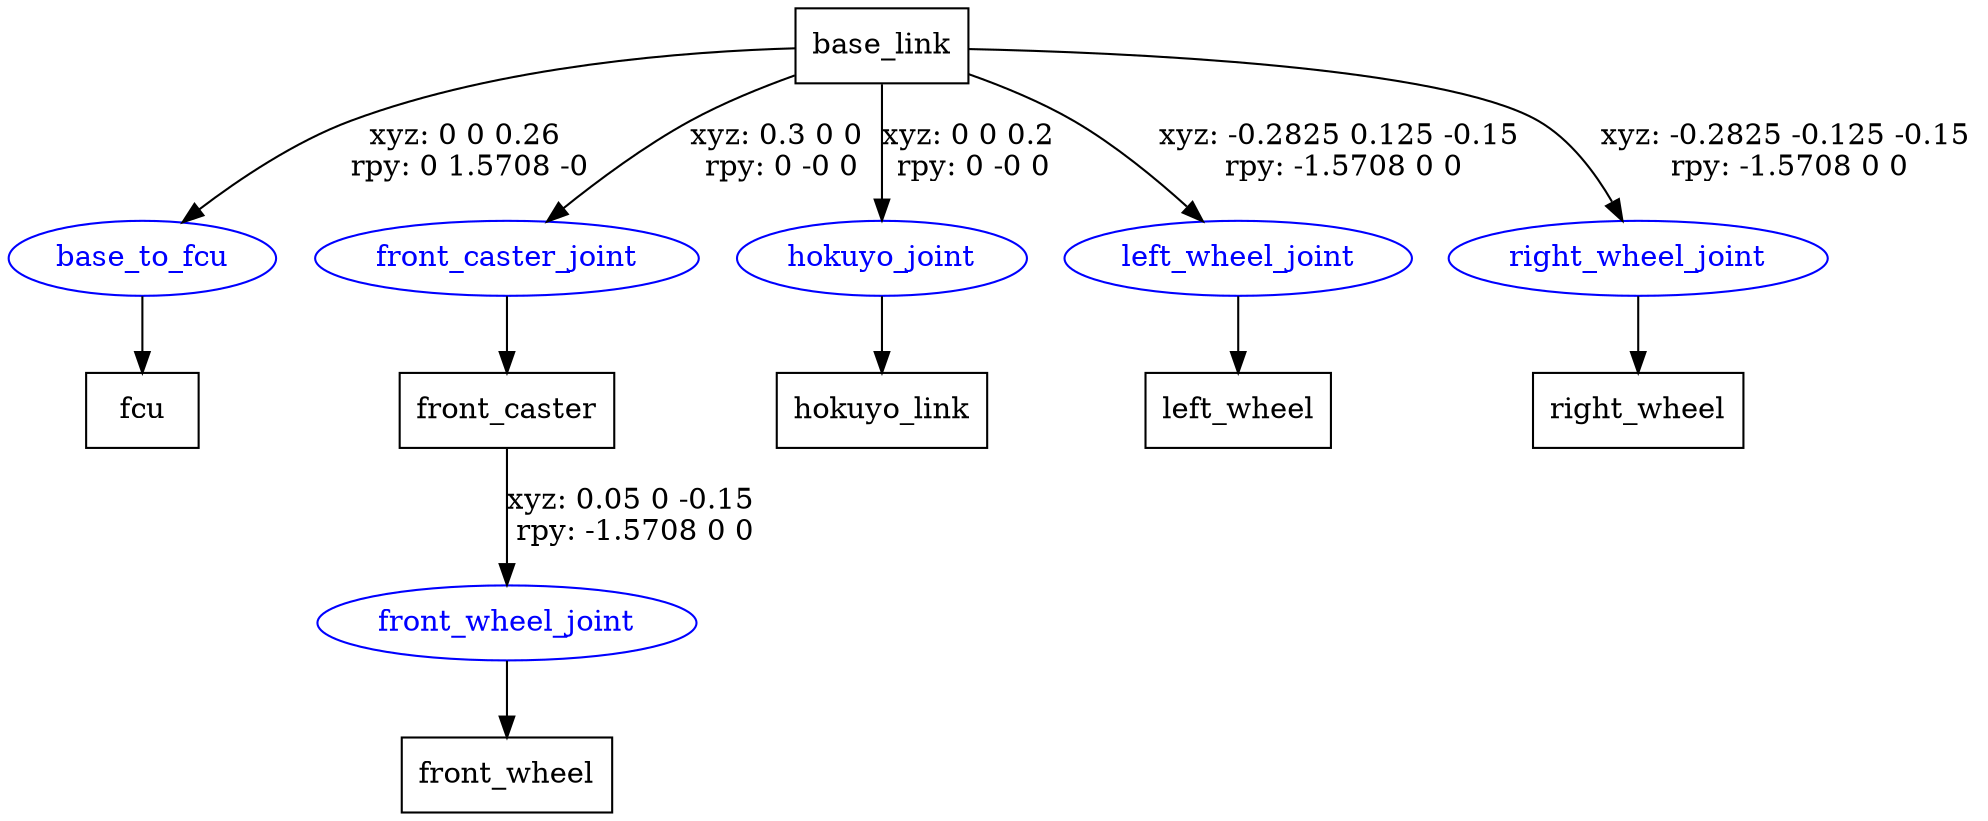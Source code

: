 digraph G {
node [shape=box];
"base_link" [label="base_link"];
"fcu" [label="fcu"];
"front_caster" [label="front_caster"];
"front_wheel" [label="front_wheel"];
"hokuyo_link" [label="hokuyo_link"];
"left_wheel" [label="left_wheel"];
"right_wheel" [label="right_wheel"];
node [shape=ellipse, color=blue, fontcolor=blue];
"base_link" -> "base_to_fcu" [label="xyz: 0 0 0.26 \nrpy: 0 1.5708 -0"]
"base_to_fcu" -> "fcu"
"base_link" -> "front_caster_joint" [label="xyz: 0.3 0 0 \nrpy: 0 -0 0"]
"front_caster_joint" -> "front_caster"
"front_caster" -> "front_wheel_joint" [label="xyz: 0.05 0 -0.15 \nrpy: -1.5708 0 0"]
"front_wheel_joint" -> "front_wheel"
"base_link" -> "hokuyo_joint" [label="xyz: 0 0 0.2 \nrpy: 0 -0 0"]
"hokuyo_joint" -> "hokuyo_link"
"base_link" -> "left_wheel_joint" [label="xyz: -0.2825 0.125 -0.15 \nrpy: -1.5708 0 0"]
"left_wheel_joint" -> "left_wheel"
"base_link" -> "right_wheel_joint" [label="xyz: -0.2825 -0.125 -0.15 \nrpy: -1.5708 0 0"]
"right_wheel_joint" -> "right_wheel"
}

